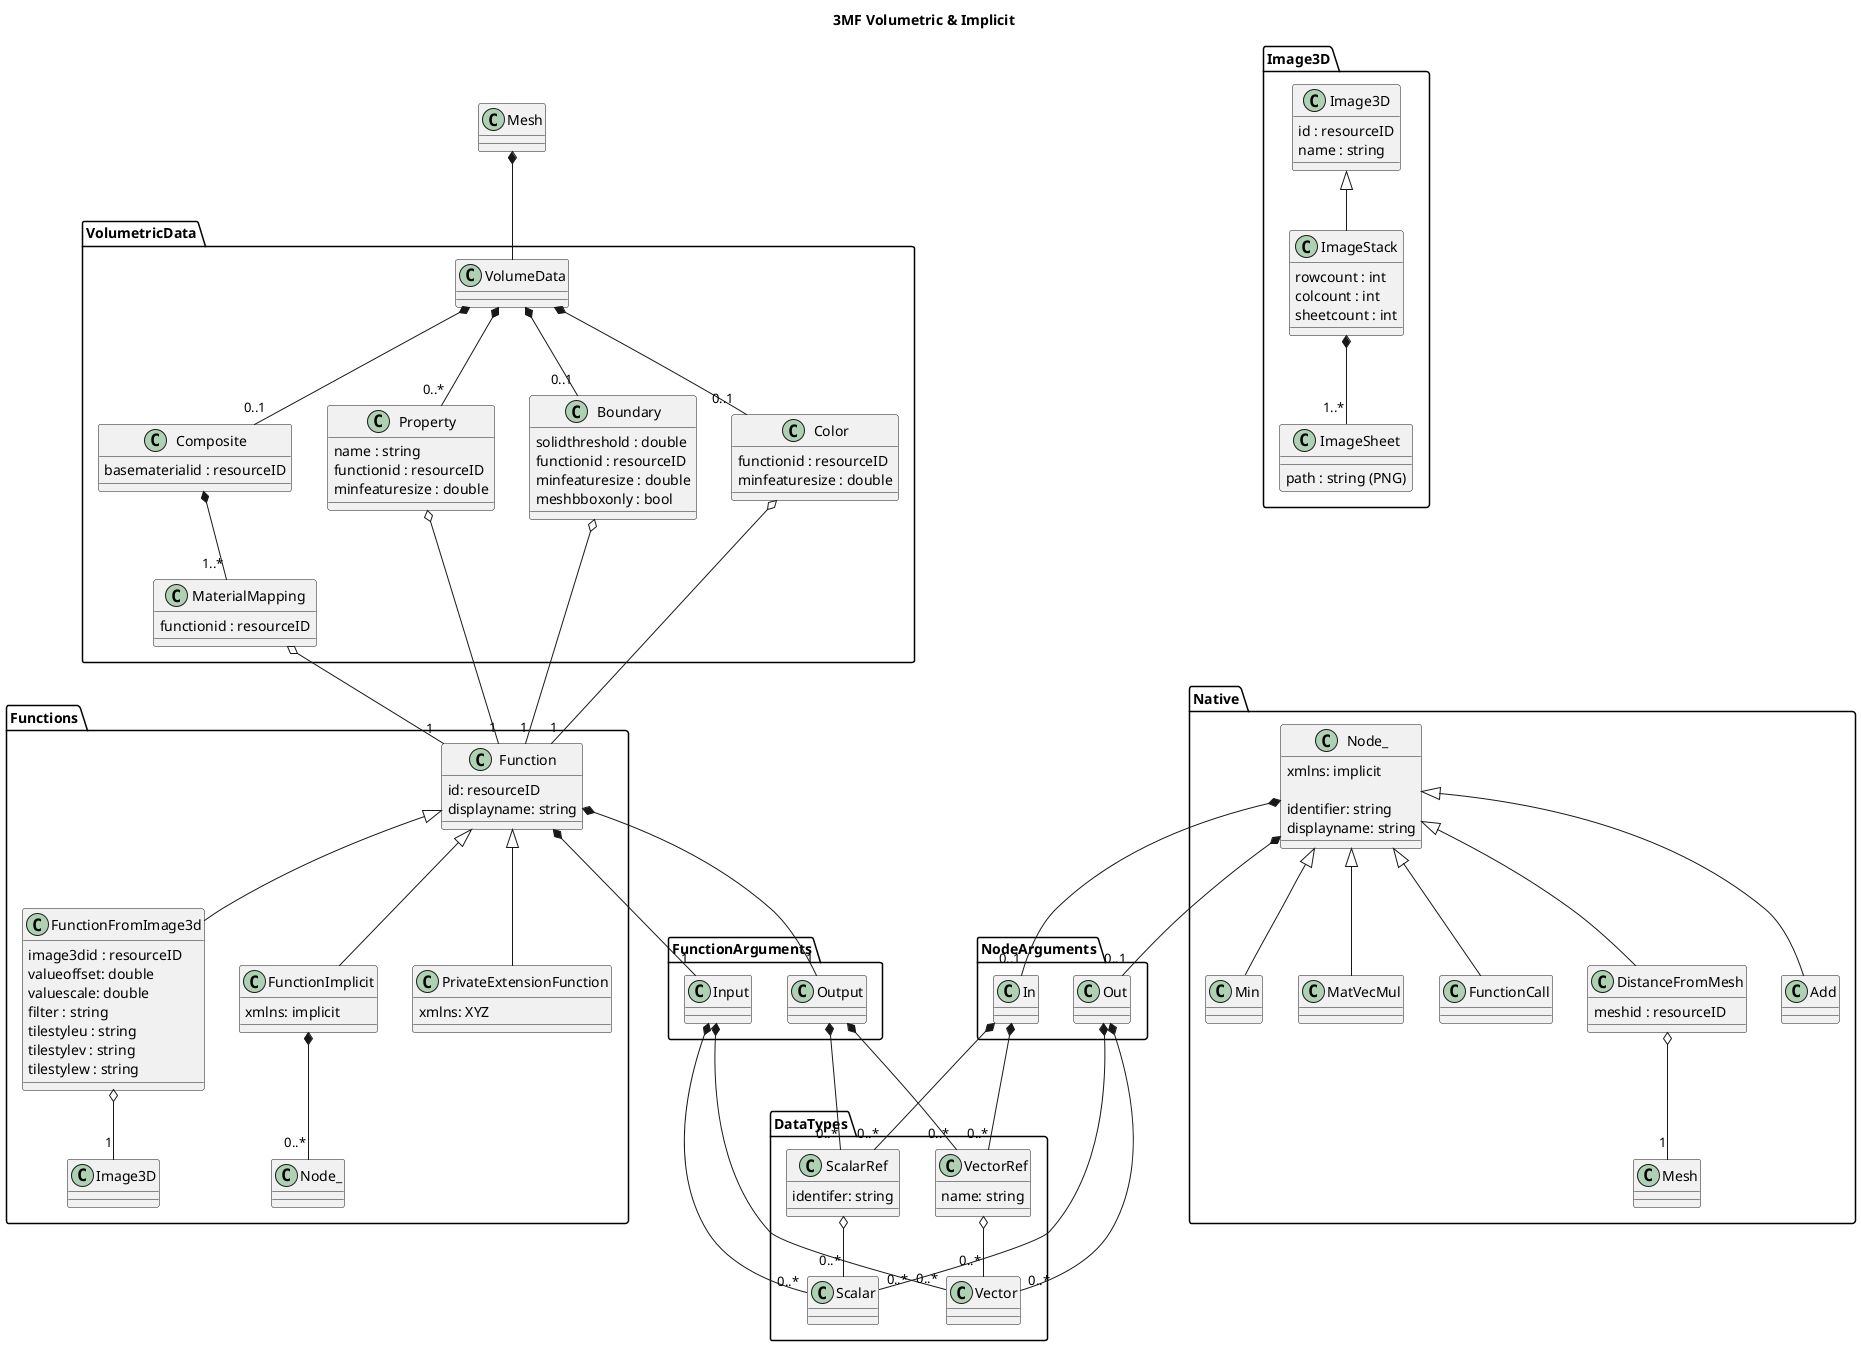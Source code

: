 @startuml name
title 3MF Volumetric & Implicit

package Image3D
{
    Class Image3D
    {
        id : resourceID
        name : string
    }
    
    Class ImageStack extends Image3D
    {
        rowcount : int
        colcount : int
        sheetcount : int
    }

    Class ImageSheet
    {
        path : string (PNG)
    }

    ImageStack *-- "1..*" ImageSheet
}

package DataTypes
{
    Class ScalarRef
    {
        identifer: string
    }

    Class VectorRef
    {
        name: string
    }

    class Scalar{}
    class Vector{}

    ScalarRef o-- "0..*" Scalar
    VectorRef o-- "0..*" Vector
}

package FunctionArguments
{
    Class Input
    {

    }
    Class Output
    {

    }
    Input *-- "0..*" Scalar
    Input *-- "0..*" Vector
    Output *-- "0..*" ScalarRef
    Output *-- "0..*" VectorRef
}

package NodeArguments
{
    Class In
    {

    }
    Class Out
    {

    }
    Out *-- "0..*" Scalar
    Out *-- "0..*" Vector
    In *-- "0..*" ScalarRef
    In *-- "0..*" VectorRef
}

package Functions
{
    Class Function
    {
        id: resourceID
        displayname: string
    }

    Function *-- "1" Input
    Function *-- "1" Output

    Class FunctionFromImage3d extends Function
    {
        image3did : resourceID
        valueoffset: double
        valuescale: double
        filter : string
        tilestyleu : string
        tilestylev : string
        tilestylew : string
    }
    FunctionFromImage3d o-- "1" Image3D

    Class FunctionImplicit extends Function
    {
        xmlns: implicit
    }
    FunctionImplicit *-- "0..*" Node_

    Class PrivateExtensionFunction extends Function
    {
        xmlns: XYZ
    }
}

package Native
{
    Class Node_
    {
        xmlns: implicit

        identifier: string
        displayname: string
    }

    Class Add extends Node_
    {
    }

    Class Min extends Node_
    {
    }

    Class MatVecMul extends Node_
    {
    }

    Class FunctionCall extends Node_
    {
    }

    Class DistanceFromMesh extends Node_
    {
        meshid : resourceID
    }
    DistanceFromMesh o-- "1" Mesh

    Node_ *-- "0..1" In
    Node_ *-- "0..1" Out
}

package VolumetricData
{
    Class VolumeData

    Class Boundary
    {
        solidthreshold : double
        functionid : resourceID
        minfeaturesize : double
        meshbboxonly : bool
    }

    Class Color
    {
        functionid : resourceID
        minfeaturesize : double
    }

    Class Property
    {
        name : string
        functionid : resourceID
        minfeaturesize : double
    }

    Class Composite
    {
        basematerialid : resourceID
    }

    Class MaterialMapping
    {
        functionid : resourceID
    }

    VolumeData *-- "0..1" Boundary
    VolumeData *-- "0..1" Color
    VolumeData *-- "0..*" Property
    VolumeData *-- "0..1" Composite
    Composite *-- "1..*" MaterialMapping

    Boundary o-- "1" Function
    Color o-- "1" Function
    Property o-- "1" Function
    MaterialMapping o-- "1" Function
}

Class Mesh
Mesh *-- VolumeData
@enduml